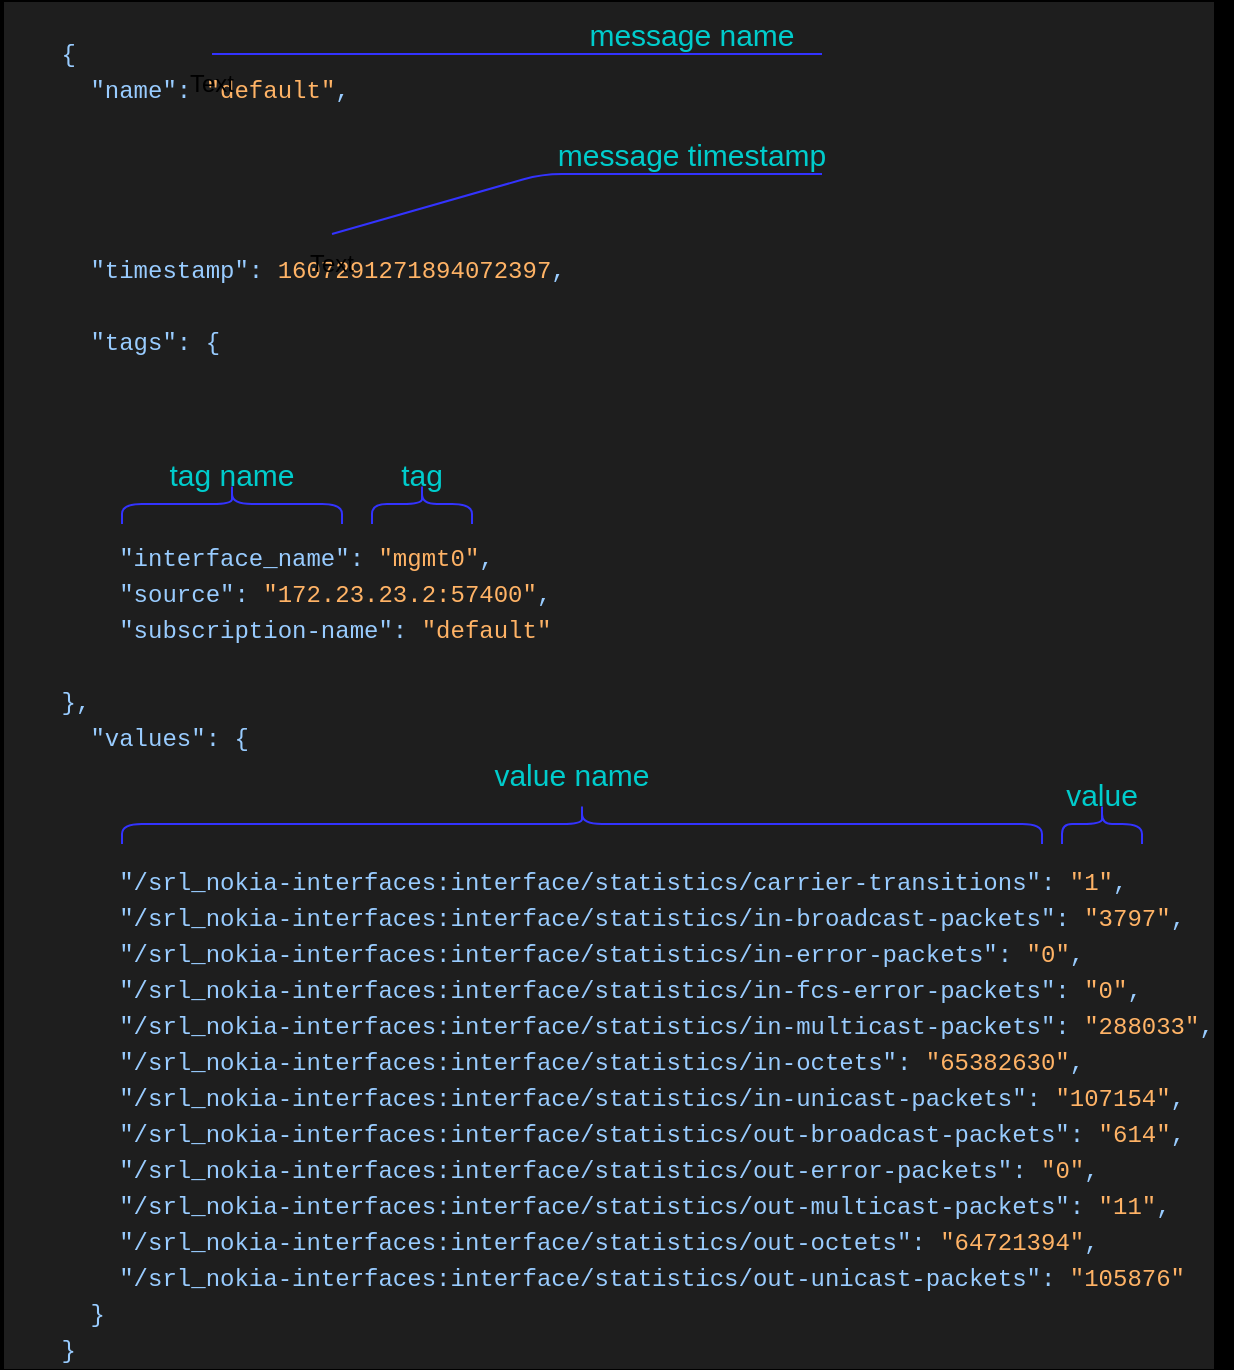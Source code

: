 <mxfile version="13.10.9" type="github">
  <diagram id="jC4EzSezjv07qw7JDBUY" name="Page-1">
    <mxGraphModel dx="1426" dy="759" grid="1" gridSize="10" guides="1" tooltips="1" connect="1" arrows="1" fold="1" page="1" pageScale="1" pageWidth="827" pageHeight="1169" background="#000000" math="0" shadow="0">
      <root>
        <mxCell id="0" />
        <mxCell id="1" parent="0" />
        <mxCell id="nF6e6baew4v_kDPACTq--1" value="&lt;div style=&quot;background-color: rgb(30 , 30 , 30) ; font-family: &amp;#34;menlo&amp;#34; , &amp;#34;monaco&amp;#34; , &amp;#34;courier new&amp;#34; , monospace ; line-height: 18px&quot;&gt;&lt;div&gt;&lt;font color=&quot;#99ccff&quot;&gt;&amp;nbsp; &amp;nbsp;&amp;nbsp;&lt;/font&gt;&lt;/div&gt;&lt;div&gt;&lt;font color=&quot;#99ccff&quot;&gt;&amp;nbsp; &amp;nbsp; {&lt;/font&gt;&lt;/div&gt;&lt;div&gt;&lt;font color=&quot;#99ccff&quot;&gt;&amp;nbsp; &amp;nbsp; &amp;nbsp; &quot;name&quot;: &lt;/font&gt;&lt;font color=&quot;#ffb366&quot;&gt;&quot;default&quot;&lt;/font&gt;&lt;font color=&quot;#99ccff&quot;&gt;,&lt;/font&gt;&lt;/div&gt;&lt;div&gt;&lt;font color=&quot;#99ccff&quot;&gt;&lt;br&gt;&lt;/font&gt;&lt;/div&gt;&lt;div&gt;&lt;font color=&quot;#99ccff&quot;&gt;&lt;br&gt;&lt;/font&gt;&lt;/div&gt;&lt;div&gt;&lt;font color=&quot;#99ccff&quot;&gt;&lt;br&gt;&lt;/font&gt;&lt;/div&gt;&lt;div&gt;&lt;font color=&quot;#99ccff&quot;&gt;&lt;br&gt;&lt;/font&gt;&lt;/div&gt;&lt;div&gt;&lt;font color=&quot;#99ccff&quot;&gt;&amp;nbsp; &amp;nbsp; &amp;nbsp; &quot;timestamp&quot;: &lt;/font&gt;&lt;font color=&quot;#ffb366&quot;&gt;1607291271894072397&lt;/font&gt;&lt;font color=&quot;#99ccff&quot;&gt;,&lt;/font&gt;&lt;/div&gt;&lt;div&gt;&lt;font color=&quot;#99ccff&quot;&gt;&lt;br&gt;&lt;/font&gt;&lt;/div&gt;&lt;div&gt;&lt;font color=&quot;#99ccff&quot;&gt;&amp;nbsp; &amp;nbsp; &amp;nbsp; &quot;tags&quot;: {&lt;/font&gt;&lt;/div&gt;&lt;div&gt;&lt;font color=&quot;#99ccff&quot;&gt;&lt;br&gt;&lt;/font&gt;&lt;/div&gt;&lt;div&gt;&lt;font color=&quot;#99ccff&quot;&gt;&lt;br&gt;&lt;/font&gt;&lt;/div&gt;&lt;div&gt;&lt;font color=&quot;#99ccff&quot;&gt;&lt;br&gt;&lt;/font&gt;&lt;/div&gt;&lt;div&gt;&lt;font color=&quot;#99ccff&quot;&gt;&lt;br&gt;&lt;/font&gt;&lt;/div&gt;&lt;div&gt;&lt;font color=&quot;#99ccff&quot;&gt;&lt;br&gt;&lt;/font&gt;&lt;/div&gt;&lt;div&gt;&lt;font color=&quot;#99ccff&quot;&gt;&amp;nbsp; &amp;nbsp; &amp;nbsp; &amp;nbsp; &quot;interface_name&quot;: &lt;/font&gt;&lt;font color=&quot;#ffb366&quot;&gt;&quot;mgmt0&quot;&lt;/font&gt;&lt;font color=&quot;#99ccff&quot;&gt;,&lt;/font&gt;&lt;/div&gt;&lt;div&gt;&lt;font color=&quot;#99ccff&quot;&gt;&amp;nbsp; &amp;nbsp; &amp;nbsp; &amp;nbsp; &quot;source&quot;: &lt;/font&gt;&lt;font color=&quot;#ffb366&quot;&gt;&quot;172.23.23.2:57400&quot;&lt;/font&gt;&lt;font color=&quot;#99ccff&quot;&gt;,&lt;/font&gt;&lt;/div&gt;&lt;div&gt;&lt;font color=&quot;#99ccff&quot;&gt;&amp;nbsp; &amp;nbsp; &amp;nbsp; &amp;nbsp; &quot;subscription-name&quot;: &lt;/font&gt;&lt;font color=&quot;#ffb366&quot;&gt;&quot;default&quot;&lt;/font&gt;&lt;/div&gt;&lt;div&gt;&lt;font color=&quot;#99ccff&quot;&gt;&lt;br&gt;&lt;/font&gt;&lt;/div&gt;&lt;div&gt;&lt;font color=&quot;#99ccff&quot;&gt;&amp;nbsp; &amp;nbsp; },&lt;/font&gt;&lt;/div&gt;&lt;div&gt;&lt;font color=&quot;#99ccff&quot;&gt;&amp;nbsp; &amp;nbsp; &amp;nbsp; &quot;values&quot;: {&lt;/font&gt;&lt;/div&gt;&lt;div&gt;&lt;font color=&quot;#99ccff&quot;&gt;&lt;br&gt;&lt;/font&gt;&lt;/div&gt;&lt;div&gt;&lt;font color=&quot;#99ccff&quot;&gt;&lt;br&gt;&lt;/font&gt;&lt;/div&gt;&lt;div&gt;&lt;font color=&quot;#99ccff&quot;&gt;&lt;br&gt;&lt;/font&gt;&lt;/div&gt;&lt;div&gt;&lt;font color=&quot;#99ccff&quot;&gt;&amp;nbsp; &amp;nbsp; &amp;nbsp; &amp;nbsp; &quot;/srl_nokia-interfaces:interface/statistics/carrier-transitions&quot;: &lt;/font&gt;&lt;font color=&quot;#ffb366&quot;&gt;&quot;1&quot;&lt;/font&gt;&lt;font color=&quot;#99ccff&quot;&gt;,&lt;/font&gt;&lt;/div&gt;&lt;div&gt;&lt;font color=&quot;#99ccff&quot;&gt;&amp;nbsp; &amp;nbsp; &amp;nbsp; &amp;nbsp; &quot;/srl_nokia-interfaces:interface/statistics/in-broadcast-packets&quot;: &lt;/font&gt;&lt;font color=&quot;#ffb366&quot;&gt;&quot;3797&quot;&lt;/font&gt;&lt;font color=&quot;#99ccff&quot;&gt;,&lt;/font&gt;&lt;/div&gt;&lt;div&gt;&lt;font color=&quot;#99ccff&quot;&gt;&amp;nbsp; &amp;nbsp; &amp;nbsp; &amp;nbsp; &quot;/srl_nokia-interfaces:interface/statistics/in-error-packets&quot;:&lt;/font&gt;&lt;font color=&quot;#ffb366&quot;&gt; &quot;0&quot;&lt;/font&gt;&lt;font color=&quot;#99ccff&quot;&gt;,&lt;/font&gt;&lt;/div&gt;&lt;div&gt;&lt;font color=&quot;#99ccff&quot;&gt;&amp;nbsp; &amp;nbsp; &amp;nbsp; &amp;nbsp; &quot;/srl_nokia-interfaces:interface/statistics/in-fcs-error-packets&quot;: &lt;/font&gt;&lt;font color=&quot;#ffb366&quot;&gt;&quot;0&quot;&lt;/font&gt;&lt;font color=&quot;#99ccff&quot;&gt;,&lt;/font&gt;&lt;/div&gt;&lt;div&gt;&lt;font color=&quot;#99ccff&quot;&gt;&amp;nbsp; &amp;nbsp; &amp;nbsp; &amp;nbsp; &quot;/srl_nokia-interfaces:interface/statistics/in-multicast-packets&quot;: &lt;/font&gt;&lt;font color=&quot;#ffb366&quot;&gt;&quot;288033&quot;&lt;/font&gt;&lt;font color=&quot;#99ccff&quot;&gt;,&lt;/font&gt;&lt;/div&gt;&lt;div&gt;&lt;font color=&quot;#99ccff&quot;&gt;&amp;nbsp; &amp;nbsp; &amp;nbsp; &amp;nbsp; &quot;/srl_nokia-interfaces:interface/statistics/in-octets&quot;: &lt;/font&gt;&lt;font color=&quot;#ffb366&quot;&gt;&quot;65382630&quot;&lt;/font&gt;&lt;font color=&quot;#99ccff&quot;&gt;,&lt;/font&gt;&lt;/div&gt;&lt;div&gt;&lt;font color=&quot;#99ccff&quot;&gt;&amp;nbsp; &amp;nbsp; &amp;nbsp; &amp;nbsp; &quot;/srl_nokia-interfaces:interface/statistics/in-unicast-packets&quot;: &lt;/font&gt;&lt;font color=&quot;#ffb366&quot;&gt;&quot;107154&quot;&lt;/font&gt;&lt;font color=&quot;#99ccff&quot;&gt;,&lt;/font&gt;&lt;/div&gt;&lt;div&gt;&lt;font color=&quot;#99ccff&quot;&gt;&amp;nbsp; &amp;nbsp; &amp;nbsp; &amp;nbsp; &quot;/srl_nokia-interfaces:interface/statistics/out-broadcast-packets&quot;: &lt;/font&gt;&lt;font color=&quot;#ffb366&quot;&gt;&quot;614&quot;&lt;/font&gt;&lt;font color=&quot;#99ccff&quot;&gt;,&lt;/font&gt;&lt;/div&gt;&lt;div&gt;&lt;font color=&quot;#99ccff&quot;&gt;&amp;nbsp; &amp;nbsp; &amp;nbsp; &amp;nbsp; &quot;/srl_nokia-interfaces:interface/statistics/out-error-packets&quot;:&lt;/font&gt;&lt;font color=&quot;#ffb366&quot;&gt; &quot;0&quot;&lt;/font&gt;&lt;font color=&quot;#99ccff&quot;&gt;,&lt;/font&gt;&lt;/div&gt;&lt;div&gt;&lt;font color=&quot;#99ccff&quot;&gt;&amp;nbsp; &amp;nbsp; &amp;nbsp; &amp;nbsp; &quot;/srl_nokia-interfaces:interface/statistics/out-multicast-packets&quot;: &lt;/font&gt;&lt;font color=&quot;#ffb366&quot;&gt;&quot;11&quot;&lt;/font&gt;&lt;font color=&quot;#99ccff&quot;&gt;,&lt;/font&gt;&lt;/div&gt;&lt;div&gt;&lt;font color=&quot;#99ccff&quot;&gt;&amp;nbsp; &amp;nbsp; &amp;nbsp; &amp;nbsp; &quot;/srl_nokia-interfaces:interface/statistics/out-octets&quot;: &lt;/font&gt;&lt;font color=&quot;#ffb366&quot;&gt;&quot;64721394&quot;&lt;/font&gt;&lt;font color=&quot;#99ccff&quot;&gt;,&lt;/font&gt;&lt;/div&gt;&lt;div&gt;&lt;font color=&quot;#99ccff&quot;&gt;&amp;nbsp; &amp;nbsp; &amp;nbsp; &amp;nbsp; &quot;/srl_nokia-interfaces:interface/statistics/out-unicast-packets&quot;: &lt;/font&gt;&lt;font color=&quot;#ffb366&quot;&gt;&quot;105876&quot;&lt;/font&gt;&lt;/div&gt;&lt;div&gt;&lt;font color=&quot;#99ccff&quot;&gt;&amp;nbsp; &amp;nbsp; &amp;nbsp; }&lt;/font&gt;&lt;/div&gt;&lt;div&gt;&lt;font color=&quot;#99ccff&quot;&gt;&amp;nbsp; &amp;nbsp; }&lt;/font&gt;&lt;/div&gt;&lt;/div&gt;" style="text;html=1;strokeColor=none;fillColor=none;align=left;verticalAlign=middle;whiteSpace=wrap;rounded=0;" parent="1" vertex="1">
          <mxGeometry x="49" y="160" width="611" height="670" as="geometry" />
        </mxCell>
        <mxCell id="Lcy9ZIrp7mG06o5mKnow-2" value="&lt;font style=&quot;font-size: 15px&quot; color=&quot;#00cccc&quot;&gt;message name&lt;/font&gt;" style="text;html=1;strokeColor=none;fillColor=none;align=center;verticalAlign=middle;whiteSpace=wrap;rounded=0;" vertex="1" parent="1">
          <mxGeometry x="330" y="160" width="130" height="20" as="geometry" />
        </mxCell>
        <mxCell id="Lcy9ZIrp7mG06o5mKnow-8" value="" style="shape=curlyBracket;whiteSpace=wrap;html=1;rounded=1;rotation=90;strokeColor=#3333FF;" vertex="1" parent="1">
          <mxGeometry x="155" y="350" width="20" height="110" as="geometry" />
        </mxCell>
        <mxCell id="Lcy9ZIrp7mG06o5mKnow-10" value="&lt;font style=&quot;font-size: 15px&quot; color=&quot;#00cccc&quot;&gt;tag name&lt;/font&gt;" style="text;html=1;strokeColor=none;fillColor=none;align=center;verticalAlign=middle;whiteSpace=wrap;rounded=0;" vertex="1" parent="1">
          <mxGeometry x="100" y="380" width="130" height="20" as="geometry" />
        </mxCell>
        <mxCell id="Lcy9ZIrp7mG06o5mKnow-11" value="" style="shape=curlyBracket;whiteSpace=wrap;html=1;rounded=1;rotation=90;strokeColor=#3333FF;" vertex="1" parent="1">
          <mxGeometry x="250" y="380" width="20" height="50" as="geometry" />
        </mxCell>
        <mxCell id="Lcy9ZIrp7mG06o5mKnow-12" value="&lt;span style=&quot;font-size: 15px&quot;&gt;&lt;font color=&quot;#00cccc&quot;&gt;tag&lt;/font&gt;&lt;/span&gt;" style="text;html=1;strokeColor=none;fillColor=none;align=center;verticalAlign=middle;whiteSpace=wrap;rounded=0;" vertex="1" parent="1">
          <mxGeometry x="195" y="380" width="130" height="20" as="geometry" />
        </mxCell>
        <mxCell id="Lcy9ZIrp7mG06o5mKnow-13" value="&lt;span style=&quot;color: rgb(0 , 204 , 204) ; font-size: 15px&quot;&gt;message&lt;/span&gt;&lt;font style=&quot;font-size: 15px&quot; color=&quot;#00cccc&quot;&gt;&amp;nbsp;timestamp&lt;/font&gt;" style="text;html=1;strokeColor=none;fillColor=none;align=center;verticalAlign=middle;whiteSpace=wrap;rounded=0;" vertex="1" parent="1">
          <mxGeometry x="330" y="220" width="130" height="20" as="geometry" />
        </mxCell>
        <mxCell id="Lcy9ZIrp7mG06o5mKnow-14" value="" style="shape=curlyBracket;whiteSpace=wrap;html=1;rounded=1;rotation=90;strokeColor=#3333FF;" vertex="1" parent="1">
          <mxGeometry x="330" y="335" width="20" height="460" as="geometry" />
        </mxCell>
        <mxCell id="Lcy9ZIrp7mG06o5mKnow-15" value="&lt;font style=&quot;font-size: 15px&quot; color=&quot;#00cccc&quot;&gt;value name&lt;/font&gt;" style="text;html=1;strokeColor=none;fillColor=none;align=center;verticalAlign=middle;whiteSpace=wrap;rounded=0;" vertex="1" parent="1">
          <mxGeometry x="270" y="530" width="130" height="20" as="geometry" />
        </mxCell>
        <mxCell id="Lcy9ZIrp7mG06o5mKnow-16" value="" style="shape=curlyBracket;whiteSpace=wrap;html=1;rounded=1;rotation=90;strokeColor=#3333FF;" vertex="1" parent="1">
          <mxGeometry x="590" y="545" width="20" height="40" as="geometry" />
        </mxCell>
        <mxCell id="Lcy9ZIrp7mG06o5mKnow-17" value="&lt;span style=&quot;font-size: 15px&quot;&gt;&lt;font color=&quot;#00cccc&quot;&gt;value&lt;/font&gt;&lt;/span&gt;" style="text;html=1;strokeColor=none;fillColor=none;align=center;verticalAlign=middle;whiteSpace=wrap;rounded=0;" vertex="1" parent="1">
          <mxGeometry x="535" y="540" width="130" height="20" as="geometry" />
        </mxCell>
        <mxCell id="Lcy9ZIrp7mG06o5mKnow-25" value="" style="endArrow=none;html=1;strokeColor=#3333FF;entryX=0.5;entryY=0;entryDx=0;entryDy=0;exitX=1;exitY=1;exitDx=0;exitDy=0;" edge="1" parent="1" source="Lcy9ZIrp7mG06o5mKnow-13" target="Lcy9ZIrp7mG06o5mKnow-26">
          <mxGeometry width="50" height="50" relative="1" as="geometry">
            <mxPoint x="390" y="440" as="sourcePoint" />
            <mxPoint x="220" y="262" as="targetPoint" />
            <Array as="points">
              <mxPoint x="320" y="240" />
            </Array>
          </mxGeometry>
        </mxCell>
        <mxCell id="Lcy9ZIrp7mG06o5mKnow-26" value="Text" style="text;html=1;strokeColor=none;fillColor=none;align=center;verticalAlign=middle;whiteSpace=wrap;rounded=0;" vertex="1" parent="1">
          <mxGeometry x="90" y="270" width="250" height="30" as="geometry" />
        </mxCell>
        <mxCell id="Lcy9ZIrp7mG06o5mKnow-27" value="Text" style="text;html=1;strokeColor=none;fillColor=none;align=center;verticalAlign=middle;whiteSpace=wrap;rounded=0;" vertex="1" parent="1">
          <mxGeometry x="80" y="180" width="150" height="30" as="geometry" />
        </mxCell>
        <mxCell id="Lcy9ZIrp7mG06o5mKnow-30" value="" style="endArrow=none;html=1;strokeColor=#3333FF;exitX=0.5;exitY=0;exitDx=0;exitDy=0;entryX=1;entryY=1;entryDx=0;entryDy=0;" edge="1" parent="1" source="Lcy9ZIrp7mG06o5mKnow-27" target="Lcy9ZIrp7mG06o5mKnow-2">
          <mxGeometry width="50" height="50" relative="1" as="geometry">
            <mxPoint x="390" y="440" as="sourcePoint" />
            <mxPoint x="440" y="390" as="targetPoint" />
          </mxGeometry>
        </mxCell>
      </root>
    </mxGraphModel>
  </diagram>
</mxfile>
